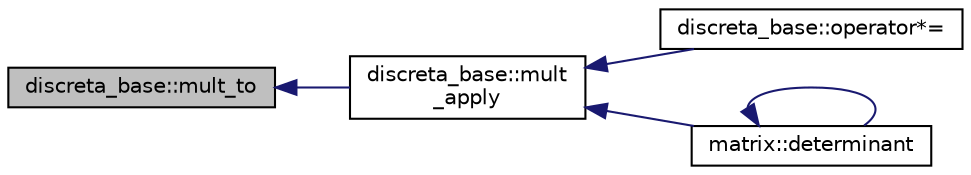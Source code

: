 digraph "discreta_base::mult_to"
{
  edge [fontname="Helvetica",fontsize="10",labelfontname="Helvetica",labelfontsize="10"];
  node [fontname="Helvetica",fontsize="10",shape=record];
  rankdir="LR";
  Node14591 [label="discreta_base::mult_to",height=0.2,width=0.4,color="black", fillcolor="grey75", style="filled", fontcolor="black"];
  Node14591 -> Node14592 [dir="back",color="midnightblue",fontsize="10",style="solid",fontname="Helvetica"];
  Node14592 [label="discreta_base::mult\l_apply",height=0.2,width=0.4,color="black", fillcolor="white", style="filled",URL="$d7/d71/classdiscreta__base.html#a301b8d0527d3a60ba410bba87446f490"];
  Node14592 -> Node14593 [dir="back",color="midnightblue",fontsize="10",style="solid",fontname="Helvetica"];
  Node14593 [label="discreta_base::operator*=",height=0.2,width=0.4,color="black", fillcolor="white", style="filled",URL="$d7/d71/classdiscreta__base.html#a26a19fcfe00422fe1d8a66d5b1b4a60a"];
  Node14592 -> Node14594 [dir="back",color="midnightblue",fontsize="10",style="solid",fontname="Helvetica"];
  Node14594 [label="matrix::determinant",height=0.2,width=0.4,color="black", fillcolor="white", style="filled",URL="$d1/d8d/classmatrix.html#a75adb25c9f8753f1b81eafe4464b272a"];
  Node14594 -> Node14594 [dir="back",color="midnightblue",fontsize="10",style="solid",fontname="Helvetica"];
}
